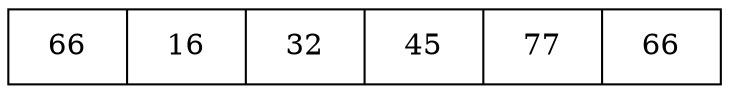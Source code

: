 digraph {

    node [shape=record, fontcolor=black, fontsize=14, width=4.75, fixedsize=true];
    values [label="<f0> 66 | <f1>16 | <f2> 32 | <f3> 45 | <f4> 77 | <f5> 66"];

}